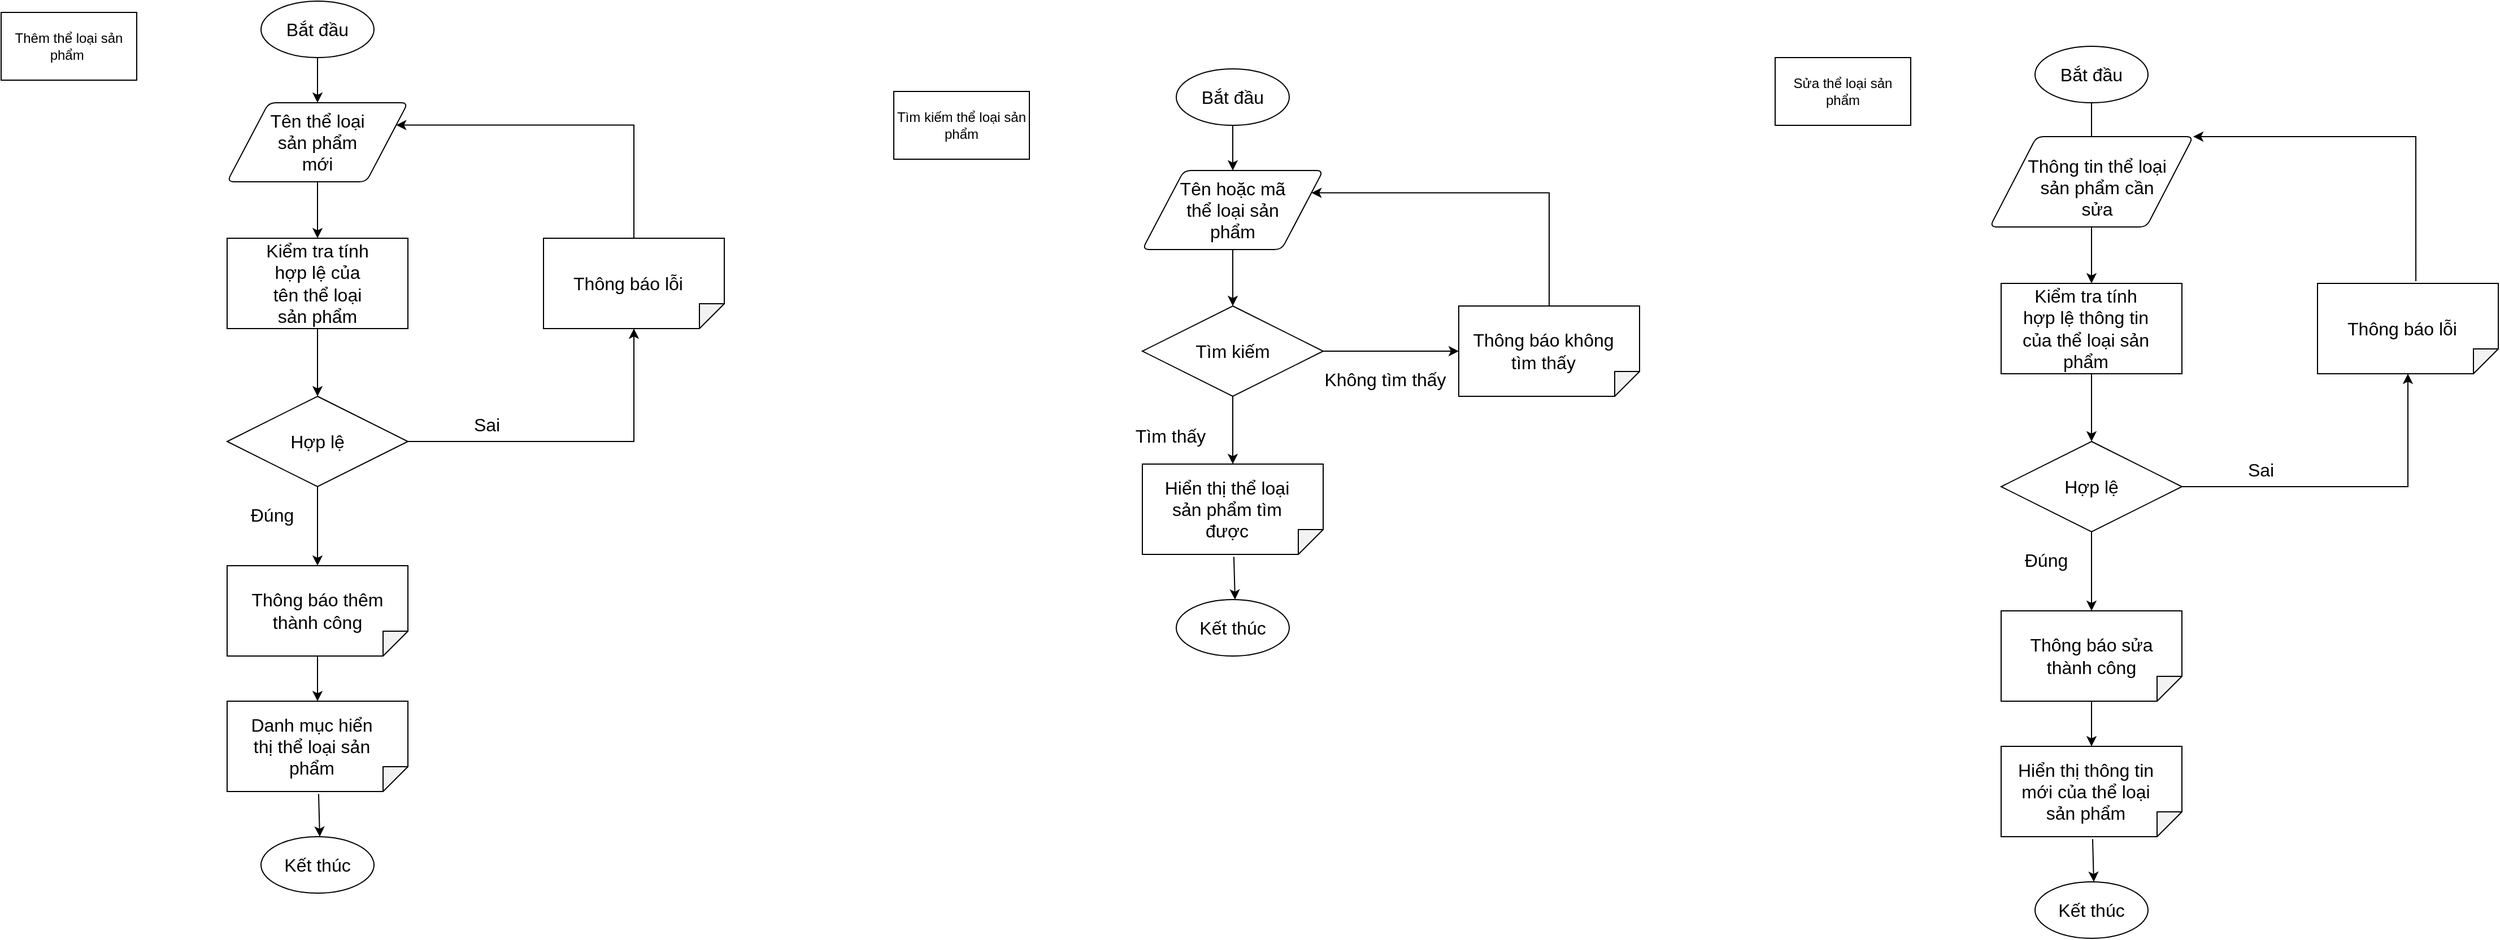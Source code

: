 <mxfile version="17.4.2" type="device"><diagram id="iw_5dOR8rGLHuecuDOA0" name="Page-1"><mxGraphModel dx="1108" dy="553" grid="1" gridSize="10" guides="1" tooltips="1" connect="1" arrows="1" fold="1" page="1" pageScale="1" pageWidth="850" pageHeight="1100" math="0" shadow="0"><root><mxCell id="0"/><mxCell id="1" parent="0"/><mxCell id="tDUFDsg-xTdMhzwTuSRv-1" value="" style="strokeWidth=1;html=1;shape=mxgraph.flowchart.start_1;whiteSpace=wrap;fontStyle=0;fontSize=16;" parent="1" vertex="1"><mxGeometry x="310" y="30" width="100" height="50" as="geometry"/></mxCell><mxCell id="tDUFDsg-xTdMhzwTuSRv-2" value="&lt;span style=&quot;font-size: 16px;&quot;&gt;&lt;font style=&quot;font-size: 16px;&quot;&gt;Bắt đầu&lt;/font&gt;&lt;/span&gt;" style="text;html=1;strokeColor=none;fillColor=none;align=center;verticalAlign=middle;whiteSpace=wrap;rounded=0;strokeWidth=1;fontStyle=0;fontSize=16;" parent="1" vertex="1"><mxGeometry x="330" y="40" width="60" height="30" as="geometry"/></mxCell><mxCell id="tDUFDsg-xTdMhzwTuSRv-3" value="" style="endArrow=classic;html=1;rounded=0;fontSize=16;exitX=0.5;exitY=1;exitDx=0;exitDy=0;exitPerimeter=0;fontStyle=0;strokeWidth=1;" parent="1" source="tDUFDsg-xTdMhzwTuSRv-1" edge="1"><mxGeometry width="50" height="50" relative="1" as="geometry"><mxPoint x="400" y="330" as="sourcePoint"/><mxPoint x="360" y="120" as="targetPoint"/></mxGeometry></mxCell><mxCell id="tDUFDsg-xTdMhzwTuSRv-4" value="" style="shape=parallelogram;html=1;strokeWidth=1;perimeter=parallelogramPerimeter;whiteSpace=wrap;rounded=1;arcSize=12;size=0.23;fontSize=16;fontStyle=0" parent="1" vertex="1"><mxGeometry x="280" y="120" width="160" height="70" as="geometry"/></mxCell><mxCell id="tDUFDsg-xTdMhzwTuSRv-5" value="Tên thể loại sản phẩm mới" style="text;html=1;strokeColor=none;fillColor=none;align=center;verticalAlign=middle;whiteSpace=wrap;rounded=0;fontSize=16;fontStyle=0;strokeWidth=1;" parent="1" vertex="1"><mxGeometry x="310" y="140" width="100" height="30" as="geometry"/></mxCell><mxCell id="tDUFDsg-xTdMhzwTuSRv-6" value="" style="endArrow=classic;html=1;rounded=0;fontSize=16;strokeWidth=1;" parent="1" edge="1"><mxGeometry width="50" height="50" relative="1" as="geometry"><mxPoint x="360" y="190" as="sourcePoint"/><mxPoint x="360" y="240" as="targetPoint"/></mxGeometry></mxCell><mxCell id="tDUFDsg-xTdMhzwTuSRv-7" value="" style="rounded=0;whiteSpace=wrap;html=1;fontSize=16;strokeWidth=1;" parent="1" vertex="1"><mxGeometry x="280" y="240" width="160" height="80" as="geometry"/></mxCell><mxCell id="tDUFDsg-xTdMhzwTuSRv-8" value="Kiểm tra tính hợp lệ của tên thể loại sản phẩm" style="text;html=1;strokeColor=none;fillColor=none;align=center;verticalAlign=middle;whiteSpace=wrap;rounded=0;fontSize=16;fontStyle=0;strokeWidth=1;" parent="1" vertex="1"><mxGeometry x="310" y="265" width="100" height="30" as="geometry"/></mxCell><mxCell id="tDUFDsg-xTdMhzwTuSRv-9" value="" style="endArrow=classic;html=1;rounded=0;fontSize=16;strokeWidth=1;" parent="1" edge="1"><mxGeometry width="50" height="50" relative="1" as="geometry"><mxPoint x="360" y="320" as="sourcePoint"/><mxPoint x="360" y="380" as="targetPoint"/></mxGeometry></mxCell><mxCell id="tDUFDsg-xTdMhzwTuSRv-10" value="" style="rhombus;whiteSpace=wrap;html=1;fontSize=16;strokeWidth=1;" parent="1" vertex="1"><mxGeometry x="280" y="380" width="160" height="80" as="geometry"/></mxCell><mxCell id="tDUFDsg-xTdMhzwTuSRv-11" value="&lt;span style=&quot;font-size: 16px;&quot;&gt;&lt;font style=&quot;font-size: 16px;&quot;&gt;Hợp lệ&lt;/font&gt;&lt;/span&gt;" style="text;html=1;strokeColor=none;fillColor=none;align=center;verticalAlign=middle;whiteSpace=wrap;rounded=0;strokeWidth=1;fontStyle=0;fontSize=16;" parent="1" vertex="1"><mxGeometry x="330" y="405" width="60" height="30" as="geometry"/></mxCell><mxCell id="tDUFDsg-xTdMhzwTuSRv-12" value="" style="endArrow=classic;html=1;rounded=0;fontSize=16;strokeWidth=1;exitX=0.5;exitY=1;exitDx=0;exitDy=0;" parent="1" source="tDUFDsg-xTdMhzwTuSRv-10" edge="1"><mxGeometry width="50" height="50" relative="1" as="geometry"><mxPoint x="375" y="550" as="sourcePoint"/><mxPoint x="360" y="530" as="targetPoint"/></mxGeometry></mxCell><mxCell id="tDUFDsg-xTdMhzwTuSRv-13" value="Đúng" style="text;html=1;strokeColor=none;fillColor=none;align=center;verticalAlign=middle;whiteSpace=wrap;rounded=0;fontSize=16;" parent="1" vertex="1"><mxGeometry x="290" y="470" width="60" height="30" as="geometry"/></mxCell><mxCell id="tDUFDsg-xTdMhzwTuSRv-14" value="" style="shape=note;whiteSpace=wrap;html=1;backgroundOutline=1;darkOpacity=0.05;fontSize=16;strokeWidth=1;rotation=90;size=22;" parent="1" vertex="1"><mxGeometry x="320" y="610" width="80" height="160" as="geometry"/></mxCell><mxCell id="tDUFDsg-xTdMhzwTuSRv-17" value="" style="endArrow=classic;html=1;rounded=0;fontSize=16;strokeWidth=1;exitX=0.5;exitY=1;exitDx=0;exitDy=0;" parent="1" edge="1"><mxGeometry width="50" height="50" relative="1" as="geometry"><mxPoint x="360" y="610" as="sourcePoint"/><mxPoint x="360" y="650" as="targetPoint"/></mxGeometry></mxCell><mxCell id="tDUFDsg-xTdMhzwTuSRv-18" value="Danh mục hiển thị thể loại sản phẩm" style="text;html=1;strokeColor=none;fillColor=none;align=center;verticalAlign=middle;whiteSpace=wrap;rounded=0;fontSize=16;fontStyle=0;strokeWidth=1;" parent="1" vertex="1"><mxGeometry x="290" y="675" width="130" height="30" as="geometry"/></mxCell><mxCell id="tDUFDsg-xTdMhzwTuSRv-19" value="" style="edgeStyle=segmentEdgeStyle;endArrow=classic;html=1;rounded=0;fontSize=16;strokeWidth=1;" parent="1" edge="1"><mxGeometry width="50" height="50" relative="1" as="geometry"><mxPoint x="440" y="420" as="sourcePoint"/><mxPoint x="640" y="320" as="targetPoint"/><Array as="points"><mxPoint x="640" y="420"/></Array></mxGeometry></mxCell><mxCell id="tDUFDsg-xTdMhzwTuSRv-20" value="Sai" style="text;html=1;strokeColor=none;fillColor=none;align=center;verticalAlign=middle;whiteSpace=wrap;rounded=0;fontSize=16;" parent="1" vertex="1"><mxGeometry x="480" y="390" width="60" height="30" as="geometry"/></mxCell><mxCell id="tDUFDsg-xTdMhzwTuSRv-21" value="" style="endArrow=classic;html=1;rounded=0;fontSize=16;strokeWidth=1;exitX=1.026;exitY=0.494;exitDx=0;exitDy=0;exitPerimeter=0;" parent="1" source="tDUFDsg-xTdMhzwTuSRv-14" edge="1"><mxGeometry width="50" height="50" relative="1" as="geometry"><mxPoint x="400" y="480" as="sourcePoint"/><mxPoint x="362" y="770" as="targetPoint"/></mxGeometry></mxCell><mxCell id="tDUFDsg-xTdMhzwTuSRv-22" value="" style="strokeWidth=1;html=1;shape=mxgraph.flowchart.start_1;whiteSpace=wrap;fontStyle=0;fontSize=16;" parent="1" vertex="1"><mxGeometry x="310" y="770" width="100" height="50" as="geometry"/></mxCell><mxCell id="tDUFDsg-xTdMhzwTuSRv-23" value="&lt;span style=&quot;font-size: 16px&quot;&gt;&lt;font style=&quot;font-size: 16px&quot;&gt;Kết thúc&lt;/font&gt;&lt;/span&gt;" style="text;html=1;strokeColor=none;fillColor=none;align=center;verticalAlign=middle;whiteSpace=wrap;rounded=0;strokeWidth=1;fontStyle=0;fontSize=16;" parent="1" vertex="1"><mxGeometry x="325" y="780" width="70" height="30" as="geometry"/></mxCell><mxCell id="tDUFDsg-xTdMhzwTuSRv-24" value="" style="shape=note;whiteSpace=wrap;html=1;backgroundOutline=1;darkOpacity=0.05;fontSize=16;strokeWidth=1;rotation=90;size=22;" parent="1" vertex="1"><mxGeometry x="600" y="200" width="80" height="160" as="geometry"/></mxCell><mxCell id="tDUFDsg-xTdMhzwTuSRv-25" value="Thông báo lỗi" style="text;html=1;strokeColor=none;fillColor=none;align=center;verticalAlign=middle;whiteSpace=wrap;rounded=0;fontSize=16;fontStyle=0;strokeWidth=1;" parent="1" vertex="1"><mxGeometry x="570" y="265" width="130" height="30" as="geometry"/></mxCell><mxCell id="tDUFDsg-xTdMhzwTuSRv-28" value="" style="shape=note;whiteSpace=wrap;html=1;backgroundOutline=1;darkOpacity=0.05;fontSize=16;strokeWidth=1;rotation=90;size=22;" parent="1" vertex="1"><mxGeometry x="320" y="490" width="80" height="160" as="geometry"/></mxCell><mxCell id="tDUFDsg-xTdMhzwTuSRv-29" value="&lt;span style=&quot;font-size: 16px ; background-color: rgb(255 , 255 , 255)&quot;&gt;Thông báo thêm thành công&lt;/span&gt;" style="text;html=1;strokeColor=none;fillColor=none;align=center;verticalAlign=middle;whiteSpace=wrap;rounded=0;" parent="1" vertex="1"><mxGeometry x="300" y="555" width="120" height="30" as="geometry"/></mxCell><mxCell id="tDUFDsg-xTdMhzwTuSRv-31" value="Tìm kiếm thể loại sản phẩm" style="rounded=0;whiteSpace=wrap;html=1;" parent="1" vertex="1"><mxGeometry x="870" y="110" width="120" height="60" as="geometry"/></mxCell><mxCell id="tDUFDsg-xTdMhzwTuSRv-33" value="" style="edgeStyle=segmentEdgeStyle;endArrow=classic;html=1;rounded=0;exitX=0;exitY=0.5;exitDx=0;exitDy=0;exitPerimeter=0;entryX=1;entryY=0.25;entryDx=0;entryDy=0;" parent="1" source="tDUFDsg-xTdMhzwTuSRv-24" target="tDUFDsg-xTdMhzwTuSRv-4" edge="1"><mxGeometry width="50" height="50" relative="1" as="geometry"><mxPoint x="580" y="430" as="sourcePoint"/><mxPoint x="630" y="380" as="targetPoint"/><Array as="points"><mxPoint x="640" y="140"/></Array></mxGeometry></mxCell><mxCell id="tDUFDsg-xTdMhzwTuSRv-35" value="" style="strokeWidth=1;html=1;shape=mxgraph.flowchart.start_1;whiteSpace=wrap;fontStyle=0;fontSize=16;" parent="1" vertex="1"><mxGeometry x="1120" y="90" width="100" height="50" as="geometry"/></mxCell><mxCell id="tDUFDsg-xTdMhzwTuSRv-36" value="&lt;span style=&quot;font-size: 16px;&quot;&gt;&lt;font style=&quot;font-size: 16px;&quot;&gt;Bắt đầu&lt;/font&gt;&lt;/span&gt;" style="text;html=1;strokeColor=none;fillColor=none;align=center;verticalAlign=middle;whiteSpace=wrap;rounded=0;strokeWidth=1;fontStyle=0;fontSize=16;" parent="1" vertex="1"><mxGeometry x="1140" y="100" width="60" height="30" as="geometry"/></mxCell><mxCell id="tDUFDsg-xTdMhzwTuSRv-37" value="" style="endArrow=classic;html=1;rounded=0;fontSize=16;exitX=0.5;exitY=1;exitDx=0;exitDy=0;exitPerimeter=0;fontStyle=0;strokeWidth=1;" parent="1" source="tDUFDsg-xTdMhzwTuSRv-35" edge="1"><mxGeometry width="50" height="50" relative="1" as="geometry"><mxPoint x="1210" y="390" as="sourcePoint"/><mxPoint x="1170" y="180" as="targetPoint"/></mxGeometry></mxCell><mxCell id="tDUFDsg-xTdMhzwTuSRv-38" value="" style="shape=parallelogram;html=1;strokeWidth=1;perimeter=parallelogramPerimeter;whiteSpace=wrap;rounded=1;arcSize=12;size=0.23;fontSize=16;fontStyle=0" parent="1" vertex="1"><mxGeometry x="1090" y="180" width="160" height="70" as="geometry"/></mxCell><mxCell id="tDUFDsg-xTdMhzwTuSRv-39" value="Tên hoặc mã thể loại sản phẩm" style="text;html=1;strokeColor=none;fillColor=none;align=center;verticalAlign=middle;whiteSpace=wrap;rounded=0;fontSize=16;fontStyle=0;strokeWidth=1;" parent="1" vertex="1"><mxGeometry x="1120" y="200" width="100" height="30" as="geometry"/></mxCell><mxCell id="tDUFDsg-xTdMhzwTuSRv-40" value="" style="endArrow=classic;html=1;rounded=0;fontSize=16;strokeWidth=1;" parent="1" edge="1"><mxGeometry width="50" height="50" relative="1" as="geometry"><mxPoint x="1170" y="250" as="sourcePoint"/><mxPoint x="1170" y="300" as="targetPoint"/></mxGeometry></mxCell><mxCell id="tDUFDsg-xTdMhzwTuSRv-44" value="Tìm kiếm" style="rhombus;whiteSpace=wrap;html=1;fontSize=16;strokeWidth=1;" parent="1" vertex="1"><mxGeometry x="1090" y="300" width="160" height="80" as="geometry"/></mxCell><mxCell id="tDUFDsg-xTdMhzwTuSRv-45" value="&lt;span style=&quot;font-size: 16px&quot;&gt;&lt;font style=&quot;font-size: 16px&quot;&gt;Tìm thấy&lt;/font&gt;&lt;/span&gt;" style="text;html=1;strokeColor=none;fillColor=none;align=center;verticalAlign=middle;whiteSpace=wrap;rounded=0;strokeWidth=1;fontStyle=0;fontSize=16;" parent="1" vertex="1"><mxGeometry x="1080" y="400" width="70" height="30" as="geometry"/></mxCell><mxCell id="tDUFDsg-xTdMhzwTuSRv-46" value="" style="endArrow=classic;html=1;rounded=0;fontSize=16;strokeWidth=1;exitX=0.5;exitY=1;exitDx=0;exitDy=0;" parent="1" source="tDUFDsg-xTdMhzwTuSRv-44" edge="1"><mxGeometry width="50" height="50" relative="1" as="geometry"><mxPoint x="1185" y="610" as="sourcePoint"/><mxPoint x="1170" y="440" as="targetPoint"/></mxGeometry></mxCell><mxCell id="tDUFDsg-xTdMhzwTuSRv-48" value="" style="shape=note;whiteSpace=wrap;html=1;backgroundOutline=1;darkOpacity=0.05;fontSize=16;strokeWidth=1;rotation=90;size=22;" parent="1" vertex="1"><mxGeometry x="1130" y="400" width="80" height="160" as="geometry"/></mxCell><mxCell id="tDUFDsg-xTdMhzwTuSRv-50" value="Hiển thị thể loại sản phẩm tìm được" style="text;html=1;strokeColor=none;fillColor=none;align=center;verticalAlign=middle;whiteSpace=wrap;rounded=0;fontSize=16;fontStyle=0;strokeWidth=1;" parent="1" vertex="1"><mxGeometry x="1100" y="465" width="130" height="30" as="geometry"/></mxCell><mxCell id="tDUFDsg-xTdMhzwTuSRv-52" value="Không tìm thấy" style="text;html=1;strokeColor=none;fillColor=none;align=center;verticalAlign=middle;whiteSpace=wrap;rounded=0;fontSize=16;" parent="1" vertex="1"><mxGeometry x="1250" y="350" width="110" height="30" as="geometry"/></mxCell><mxCell id="tDUFDsg-xTdMhzwTuSRv-53" value="" style="endArrow=classic;html=1;rounded=0;fontSize=16;strokeWidth=1;exitX=1.026;exitY=0.494;exitDx=0;exitDy=0;exitPerimeter=0;" parent="1" source="tDUFDsg-xTdMhzwTuSRv-48" edge="1"><mxGeometry width="50" height="50" relative="1" as="geometry"><mxPoint x="1210" y="270" as="sourcePoint"/><mxPoint x="1172" y="560" as="targetPoint"/></mxGeometry></mxCell><mxCell id="tDUFDsg-xTdMhzwTuSRv-54" value="" style="strokeWidth=1;html=1;shape=mxgraph.flowchart.start_1;whiteSpace=wrap;fontStyle=0;fontSize=16;" parent="1" vertex="1"><mxGeometry x="1120" y="560" width="100" height="50" as="geometry"/></mxCell><mxCell id="tDUFDsg-xTdMhzwTuSRv-55" value="&lt;span style=&quot;font-size: 16px&quot;&gt;&lt;font style=&quot;font-size: 16px&quot;&gt;Kết thúc&lt;/font&gt;&lt;/span&gt;" style="text;html=1;strokeColor=none;fillColor=none;align=center;verticalAlign=middle;whiteSpace=wrap;rounded=0;strokeWidth=1;fontStyle=0;fontSize=16;" parent="1" vertex="1"><mxGeometry x="1135" y="570" width="70" height="30" as="geometry"/></mxCell><mxCell id="tDUFDsg-xTdMhzwTuSRv-56" value="" style="shape=note;whiteSpace=wrap;html=1;backgroundOutline=1;darkOpacity=0.05;fontSize=16;strokeWidth=1;rotation=90;size=22;" parent="1" vertex="1"><mxGeometry x="1410" y="260" width="80" height="160" as="geometry"/></mxCell><mxCell id="tDUFDsg-xTdMhzwTuSRv-57" value="Thông báo không tìm thấy" style="text;html=1;strokeColor=none;fillColor=none;align=center;verticalAlign=middle;whiteSpace=wrap;rounded=0;fontSize=16;fontStyle=0;strokeWidth=1;" parent="1" vertex="1"><mxGeometry x="1380" y="325" width="130" height="30" as="geometry"/></mxCell><mxCell id="tDUFDsg-xTdMhzwTuSRv-60" value="" style="edgeStyle=segmentEdgeStyle;endArrow=classic;html=1;rounded=0;exitX=0;exitY=0.5;exitDx=0;exitDy=0;exitPerimeter=0;entryX=1;entryY=0.25;entryDx=0;entryDy=0;" parent="1" source="tDUFDsg-xTdMhzwTuSRv-56" target="tDUFDsg-xTdMhzwTuSRv-38" edge="1"><mxGeometry width="50" height="50" relative="1" as="geometry"><mxPoint x="1390" y="490" as="sourcePoint"/><mxPoint x="1440" y="440" as="targetPoint"/><Array as="points"><mxPoint x="1450" y="200"/></Array></mxGeometry></mxCell><mxCell id="tDUFDsg-xTdMhzwTuSRv-62" value="" style="edgeStyle=segmentEdgeStyle;endArrow=classic;html=1;rounded=0;exitX=1;exitY=0.5;exitDx=0;exitDy=0;entryX=0.5;entryY=1;entryDx=0;entryDy=0;entryPerimeter=0;" parent="1" source="tDUFDsg-xTdMhzwTuSRv-44" target="tDUFDsg-xTdMhzwTuSRv-56" edge="1"><mxGeometry width="50" height="50" relative="1" as="geometry"><mxPoint x="990" y="430" as="sourcePoint"/><mxPoint x="1040" y="380" as="targetPoint"/></mxGeometry></mxCell><mxCell id="tDUFDsg-xTdMhzwTuSRv-63" value="Thêm thể loại sản phẩm&amp;nbsp;" style="rounded=0;whiteSpace=wrap;html=1;" parent="1" vertex="1"><mxGeometry x="80" y="40" width="120" height="60" as="geometry"/></mxCell><mxCell id="v1qCBvhOnRsGhbyVhIx9-1" value="" style="strokeWidth=1;html=1;shape=mxgraph.flowchart.start_1;whiteSpace=wrap;fontStyle=0;fontSize=16;" vertex="1" parent="1"><mxGeometry x="1880" y="70" width="100" height="50" as="geometry"/></mxCell><mxCell id="v1qCBvhOnRsGhbyVhIx9-2" value="&lt;span style=&quot;font-size: 16px;&quot;&gt;&lt;font style=&quot;font-size: 16px;&quot;&gt;Bắt đầu&lt;/font&gt;&lt;/span&gt;" style="text;html=1;strokeColor=none;fillColor=none;align=center;verticalAlign=middle;whiteSpace=wrap;rounded=0;strokeWidth=1;fontStyle=0;fontSize=16;" vertex="1" parent="1"><mxGeometry x="1900" y="80" width="60" height="30" as="geometry"/></mxCell><mxCell id="v1qCBvhOnRsGhbyVhIx9-3" value="" style="endArrow=classic;html=1;rounded=0;fontSize=16;exitX=0.5;exitY=1;exitDx=0;exitDy=0;exitPerimeter=0;fontStyle=0;strokeWidth=1;" edge="1" parent="1" source="v1qCBvhOnRsGhbyVhIx9-1"><mxGeometry width="50" height="50" relative="1" as="geometry"><mxPoint x="1970" y="370" as="sourcePoint"/><mxPoint x="1930" y="160" as="targetPoint"/></mxGeometry></mxCell><mxCell id="v1qCBvhOnRsGhbyVhIx9-4" value="" style="shape=parallelogram;html=1;strokeWidth=1;perimeter=parallelogramPerimeter;whiteSpace=wrap;rounded=1;arcSize=12;size=0.23;fontSize=16;fontStyle=0" vertex="1" parent="1"><mxGeometry x="1840" y="150" width="180" height="80" as="geometry"/></mxCell><mxCell id="v1qCBvhOnRsGhbyVhIx9-5" value="Thông tin thể loại sản phẩm cần sửa" style="text;html=1;strokeColor=none;fillColor=none;align=center;verticalAlign=middle;whiteSpace=wrap;rounded=0;fontSize=16;fontStyle=0;strokeWidth=1;" vertex="1" parent="1"><mxGeometry x="1870" y="180" width="130" height="30" as="geometry"/></mxCell><mxCell id="v1qCBvhOnRsGhbyVhIx9-6" value="" style="endArrow=classic;html=1;rounded=0;fontSize=16;strokeWidth=1;" edge="1" parent="1"><mxGeometry width="50" height="50" relative="1" as="geometry"><mxPoint x="1930" y="230" as="sourcePoint"/><mxPoint x="1930" y="280" as="targetPoint"/></mxGeometry></mxCell><mxCell id="v1qCBvhOnRsGhbyVhIx9-7" value="" style="rounded=0;whiteSpace=wrap;html=1;fontSize=16;strokeWidth=1;" vertex="1" parent="1"><mxGeometry x="1850" y="280" width="160" height="80" as="geometry"/></mxCell><mxCell id="v1qCBvhOnRsGhbyVhIx9-8" value="Kiểm tra tính hợp lệ thông tin của thể loại sản phẩm" style="text;html=1;strokeColor=none;fillColor=none;align=center;verticalAlign=middle;whiteSpace=wrap;rounded=0;fontSize=16;fontStyle=0;strokeWidth=1;" vertex="1" parent="1"><mxGeometry x="1865" y="305" width="120" height="30" as="geometry"/></mxCell><mxCell id="v1qCBvhOnRsGhbyVhIx9-9" value="" style="endArrow=classic;html=1;rounded=0;fontSize=16;strokeWidth=1;" edge="1" parent="1"><mxGeometry width="50" height="50" relative="1" as="geometry"><mxPoint x="1930" y="360" as="sourcePoint"/><mxPoint x="1930" y="420" as="targetPoint"/></mxGeometry></mxCell><mxCell id="v1qCBvhOnRsGhbyVhIx9-10" value="" style="rhombus;whiteSpace=wrap;html=1;fontSize=16;strokeWidth=1;" vertex="1" parent="1"><mxGeometry x="1850" y="420" width="160" height="80" as="geometry"/></mxCell><mxCell id="v1qCBvhOnRsGhbyVhIx9-11" value="&lt;span style=&quot;font-size: 16px;&quot;&gt;&lt;font style=&quot;font-size: 16px;&quot;&gt;Hợp lệ&lt;/font&gt;&lt;/span&gt;" style="text;html=1;strokeColor=none;fillColor=none;align=center;verticalAlign=middle;whiteSpace=wrap;rounded=0;strokeWidth=1;fontStyle=0;fontSize=16;" vertex="1" parent="1"><mxGeometry x="1900" y="445" width="60" height="30" as="geometry"/></mxCell><mxCell id="v1qCBvhOnRsGhbyVhIx9-12" value="" style="endArrow=classic;html=1;rounded=0;fontSize=16;strokeWidth=1;exitX=0.5;exitY=1;exitDx=0;exitDy=0;" edge="1" parent="1" source="v1qCBvhOnRsGhbyVhIx9-10"><mxGeometry width="50" height="50" relative="1" as="geometry"><mxPoint x="1945" y="590" as="sourcePoint"/><mxPoint x="1930" y="570" as="targetPoint"/></mxGeometry></mxCell><mxCell id="v1qCBvhOnRsGhbyVhIx9-13" value="Đúng" style="text;html=1;strokeColor=none;fillColor=none;align=center;verticalAlign=middle;whiteSpace=wrap;rounded=0;fontSize=16;" vertex="1" parent="1"><mxGeometry x="1860" y="510" width="60" height="30" as="geometry"/></mxCell><mxCell id="v1qCBvhOnRsGhbyVhIx9-14" value="" style="shape=note;whiteSpace=wrap;html=1;backgroundOutline=1;darkOpacity=0.05;fontSize=16;strokeWidth=1;rotation=90;size=22;" vertex="1" parent="1"><mxGeometry x="1890" y="650" width="80" height="160" as="geometry"/></mxCell><mxCell id="v1qCBvhOnRsGhbyVhIx9-15" value="" style="endArrow=classic;html=1;rounded=0;fontSize=16;strokeWidth=1;exitX=0.5;exitY=1;exitDx=0;exitDy=0;" edge="1" parent="1"><mxGeometry width="50" height="50" relative="1" as="geometry"><mxPoint x="1930" y="650" as="sourcePoint"/><mxPoint x="1930" y="690" as="targetPoint"/></mxGeometry></mxCell><mxCell id="v1qCBvhOnRsGhbyVhIx9-16" value="Hiển thị thông tin mới của thể loại sản phẩm" style="text;html=1;strokeColor=none;fillColor=none;align=center;verticalAlign=middle;whiteSpace=wrap;rounded=0;fontSize=16;fontStyle=0;strokeWidth=1;" vertex="1" parent="1"><mxGeometry x="1860" y="715" width="130" height="30" as="geometry"/></mxCell><mxCell id="v1qCBvhOnRsGhbyVhIx9-17" value="" style="edgeStyle=segmentEdgeStyle;endArrow=classic;html=1;rounded=0;fontSize=16;strokeWidth=1;" edge="1" parent="1"><mxGeometry width="50" height="50" relative="1" as="geometry"><mxPoint x="2010" y="460" as="sourcePoint"/><mxPoint x="2210" y="360" as="targetPoint"/><Array as="points"><mxPoint x="2210" y="460"/></Array></mxGeometry></mxCell><mxCell id="v1qCBvhOnRsGhbyVhIx9-18" value="Sai" style="text;html=1;strokeColor=none;fillColor=none;align=center;verticalAlign=middle;whiteSpace=wrap;rounded=0;fontSize=16;" vertex="1" parent="1"><mxGeometry x="2050" y="430" width="60" height="30" as="geometry"/></mxCell><mxCell id="v1qCBvhOnRsGhbyVhIx9-19" value="" style="endArrow=classic;html=1;rounded=0;fontSize=16;strokeWidth=1;exitX=1.026;exitY=0.494;exitDx=0;exitDy=0;exitPerimeter=0;" edge="1" parent="1" source="v1qCBvhOnRsGhbyVhIx9-14"><mxGeometry width="50" height="50" relative="1" as="geometry"><mxPoint x="1970" y="520" as="sourcePoint"/><mxPoint x="1932" y="810" as="targetPoint"/></mxGeometry></mxCell><mxCell id="v1qCBvhOnRsGhbyVhIx9-20" value="" style="strokeWidth=1;html=1;shape=mxgraph.flowchart.start_1;whiteSpace=wrap;fontStyle=0;fontSize=16;" vertex="1" parent="1"><mxGeometry x="1880" y="810" width="100" height="50" as="geometry"/></mxCell><mxCell id="v1qCBvhOnRsGhbyVhIx9-21" value="&lt;span style=&quot;font-size: 16px&quot;&gt;&lt;font style=&quot;font-size: 16px&quot;&gt;Kết thúc&lt;/font&gt;&lt;/span&gt;" style="text;html=1;strokeColor=none;fillColor=none;align=center;verticalAlign=middle;whiteSpace=wrap;rounded=0;strokeWidth=1;fontStyle=0;fontSize=16;" vertex="1" parent="1"><mxGeometry x="1895" y="820" width="70" height="30" as="geometry"/></mxCell><mxCell id="v1qCBvhOnRsGhbyVhIx9-22" value="" style="shape=note;whiteSpace=wrap;html=1;backgroundOutline=1;darkOpacity=0.05;fontSize=16;strokeWidth=1;rotation=90;size=22;" vertex="1" parent="1"><mxGeometry x="2170" y="240" width="80" height="160" as="geometry"/></mxCell><mxCell id="v1qCBvhOnRsGhbyVhIx9-23" value="Thông báo lỗi" style="text;html=1;strokeColor=none;fillColor=none;align=center;verticalAlign=middle;whiteSpace=wrap;rounded=0;fontSize=16;fontStyle=0;strokeWidth=1;" vertex="1" parent="1"><mxGeometry x="2140" y="305" width="130" height="30" as="geometry"/></mxCell><mxCell id="v1qCBvhOnRsGhbyVhIx9-24" value="" style="shape=note;whiteSpace=wrap;html=1;backgroundOutline=1;darkOpacity=0.05;fontSize=16;strokeWidth=1;rotation=90;size=22;" vertex="1" parent="1"><mxGeometry x="1890" y="530" width="80" height="160" as="geometry"/></mxCell><mxCell id="v1qCBvhOnRsGhbyVhIx9-25" value="&lt;span style=&quot;font-size: 16px ; background-color: rgb(255 , 255 , 255)&quot;&gt;Thông báo sửa thành công&lt;/span&gt;" style="text;html=1;strokeColor=none;fillColor=none;align=center;verticalAlign=middle;whiteSpace=wrap;rounded=0;" vertex="1" parent="1"><mxGeometry x="1870" y="595" width="120" height="30" as="geometry"/></mxCell><mxCell id="v1qCBvhOnRsGhbyVhIx9-27" value="Sửa thể loại sản phẩm" style="rounded=0;whiteSpace=wrap;html=1;" vertex="1" parent="1"><mxGeometry x="1650" y="80" width="120" height="60" as="geometry"/></mxCell><mxCell id="v1qCBvhOnRsGhbyVhIx9-28" value="" style="edgeStyle=segmentEdgeStyle;endArrow=classic;html=1;rounded=0;exitX=-0.025;exitY=0.456;exitDx=0;exitDy=0;exitPerimeter=0;entryX=1;entryY=0;entryDx=0;entryDy=0;" edge="1" parent="1" source="v1qCBvhOnRsGhbyVhIx9-22" target="v1qCBvhOnRsGhbyVhIx9-4"><mxGeometry width="50" height="50" relative="1" as="geometry"><mxPoint x="1790" y="690" as="sourcePoint"/><mxPoint x="1840" y="640" as="targetPoint"/><Array as="points"><mxPoint x="2217" y="150"/></Array></mxGeometry></mxCell></root></mxGraphModel></diagram></mxfile>